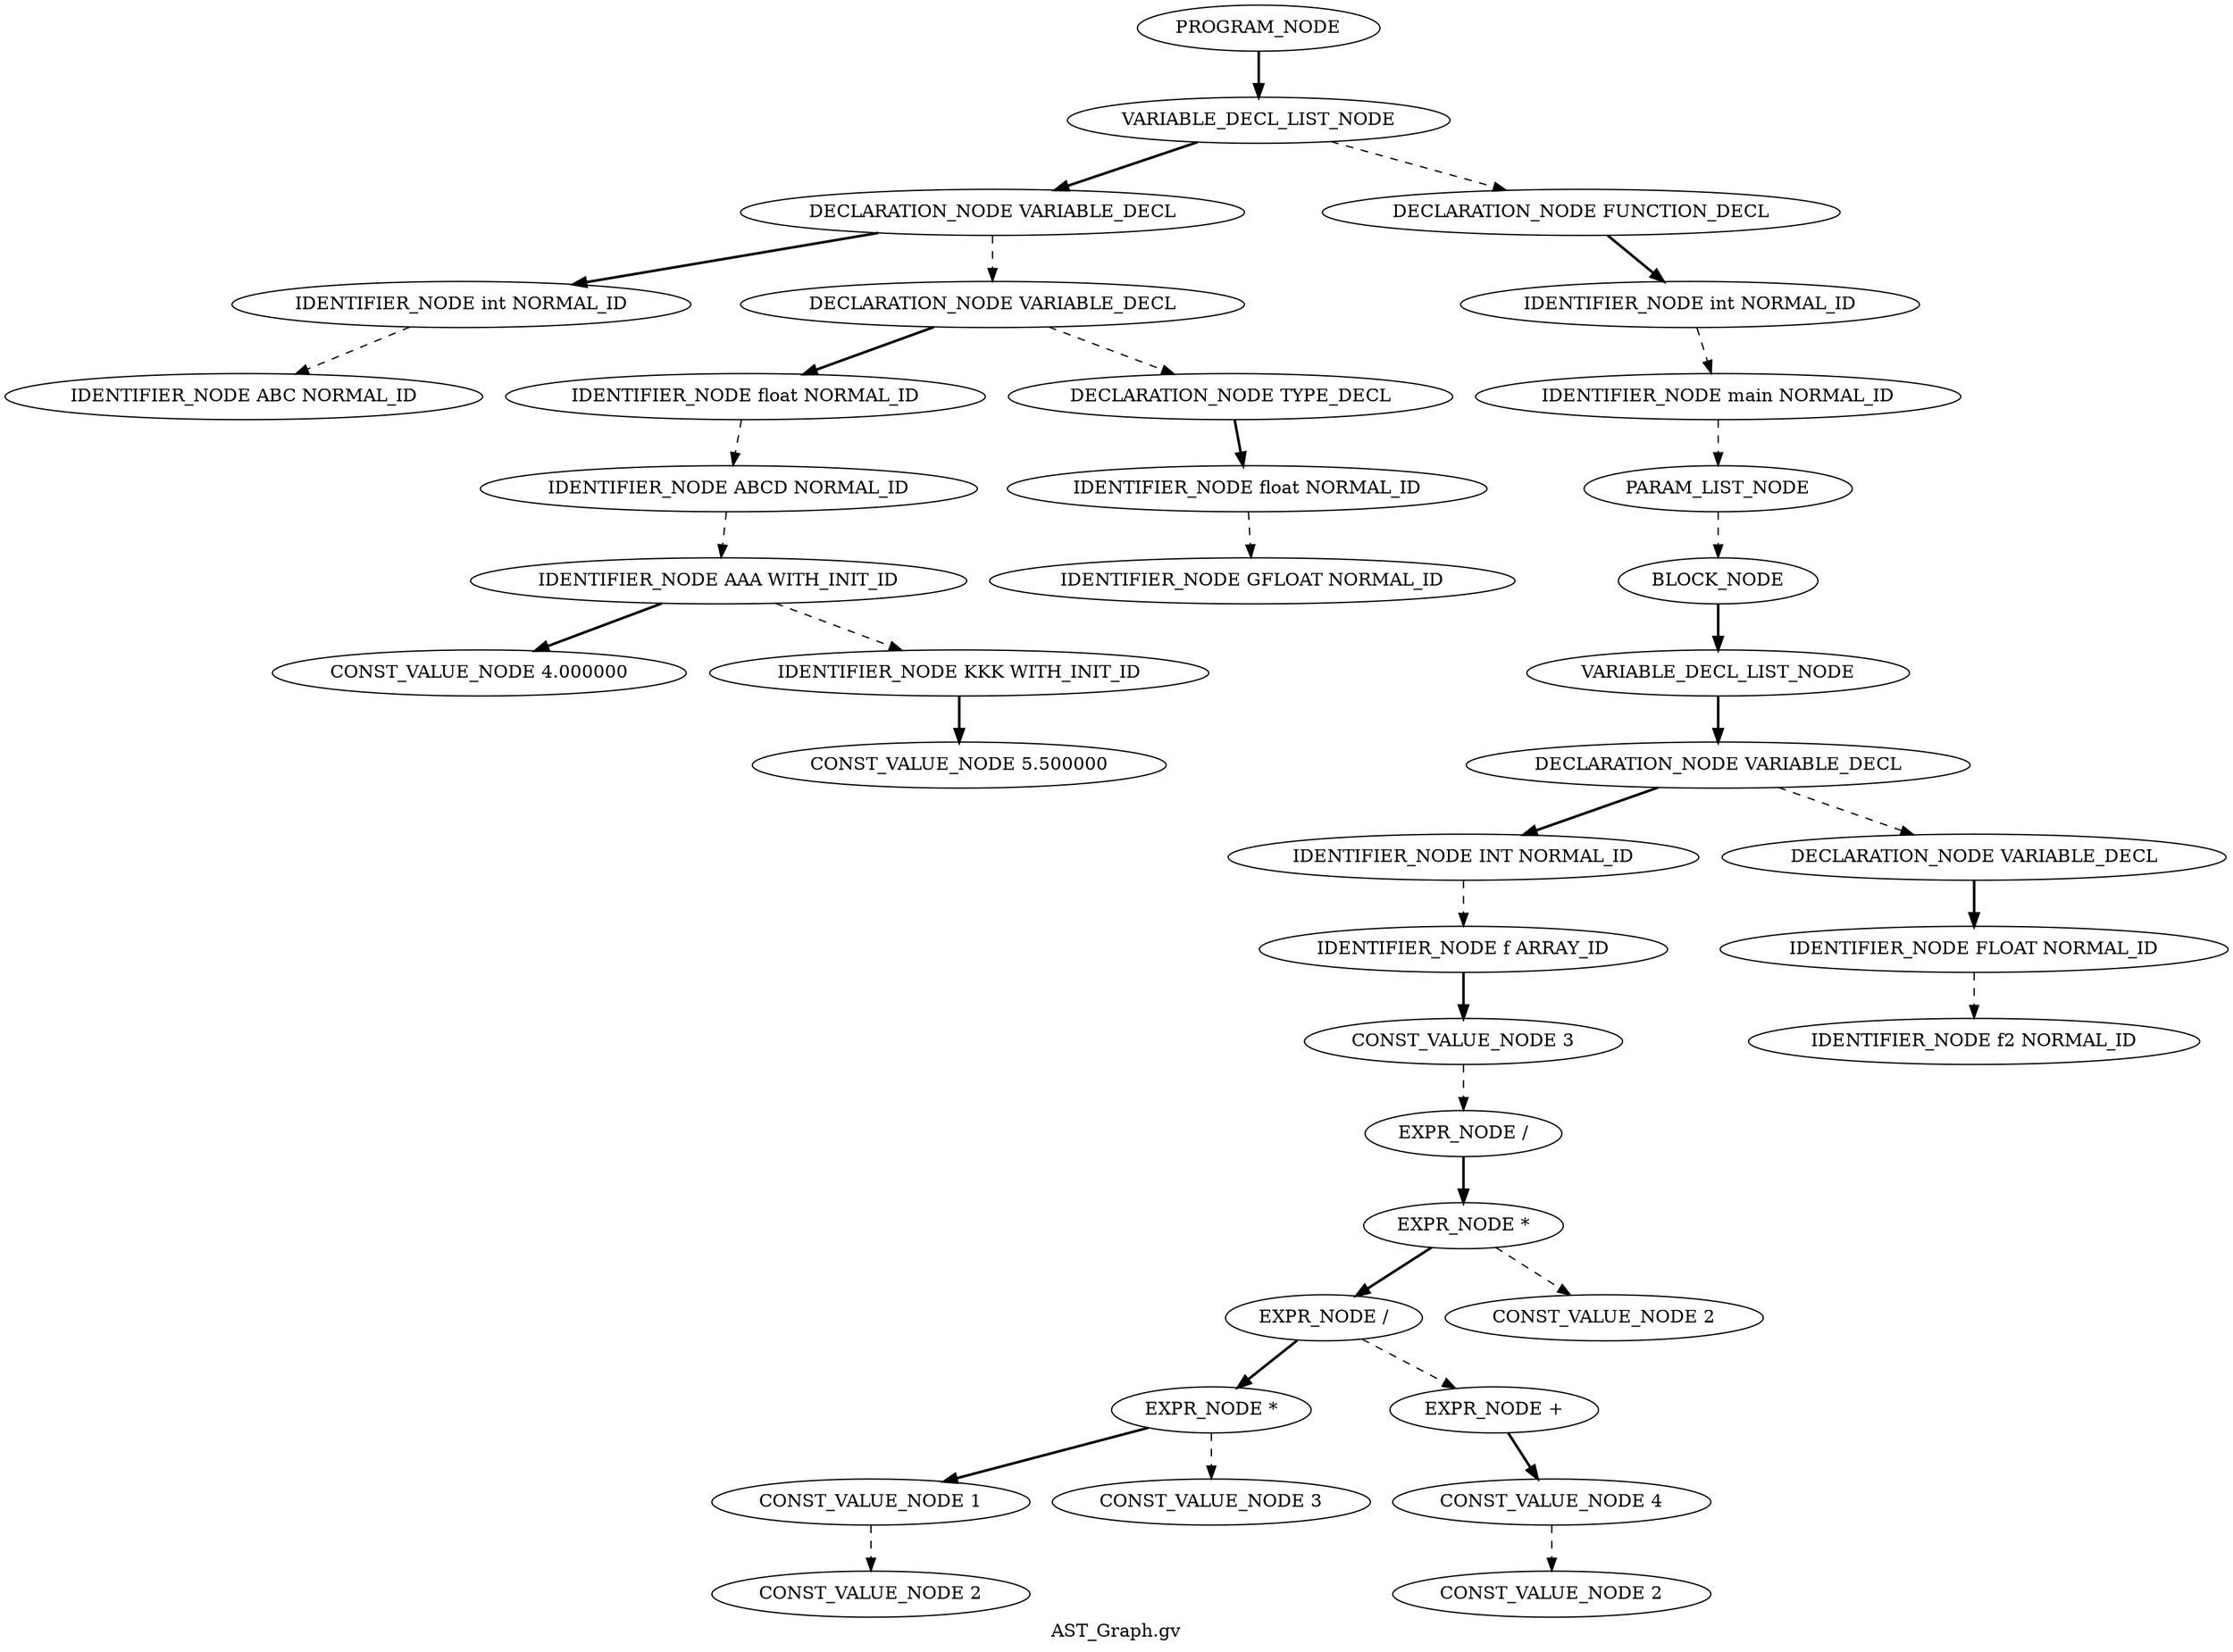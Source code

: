 Digraph AST
{
label = "AST_Graph.gv"
node0 [label ="PROGRAM_NODE"]
node1 [label ="VARIABLE_DECL_LIST_NODE"]
node2 [label ="DECLARATION_NODE VARIABLE_DECL"]
node3 [label ="IDENTIFIER_NODE int NORMAL_ID"]
node4 [label ="IDENTIFIER_NODE ABC NORMAL_ID"]
node3 -> node4 [style = dashed]
node2 -> node3 [style = bold]
node5 [label ="DECLARATION_NODE VARIABLE_DECL"]
node6 [label ="IDENTIFIER_NODE float NORMAL_ID"]
node7 [label ="IDENTIFIER_NODE ABCD NORMAL_ID"]
node8 [label ="IDENTIFIER_NODE AAA WITH_INIT_ID"]
node9 [label ="CONST_VALUE_NODE 4.000000"]
node8 -> node9 [style = bold]
node10 [label ="IDENTIFIER_NODE KKK WITH_INIT_ID"]
node11 [label ="CONST_VALUE_NODE 5.500000"]
node10 -> node11 [style = bold]
node8 -> node10 [style = dashed]
node7 -> node8 [style = dashed]
node6 -> node7 [style = dashed]
node5 -> node6 [style = bold]
node12 [label ="DECLARATION_NODE TYPE_DECL"]
node13 [label ="IDENTIFIER_NODE float NORMAL_ID"]
node14 [label ="IDENTIFIER_NODE GFLOAT NORMAL_ID"]
node13 -> node14 [style = dashed]
node12 -> node13 [style = bold]
node5 -> node12 [style = dashed]
node2 -> node5 [style = dashed]
node1 -> node2 [style = bold]
node15 [label ="DECLARATION_NODE FUNCTION_DECL"]
node16 [label ="IDENTIFIER_NODE int NORMAL_ID"]
node17 [label ="IDENTIFIER_NODE main NORMAL_ID"]
node18 [label ="PARAM_LIST_NODE"]
node19 [label ="BLOCK_NODE"]
node20 [label ="VARIABLE_DECL_LIST_NODE"]
node21 [label ="DECLARATION_NODE VARIABLE_DECL"]
node22 [label ="IDENTIFIER_NODE INT NORMAL_ID"]
node23 [label ="IDENTIFIER_NODE f ARRAY_ID"]
node24 [label ="CONST_VALUE_NODE 3"]
node25 [label ="EXPR_NODE /"]
node26 [label ="EXPR_NODE *"]
node27 [label ="EXPR_NODE /"]
node28 [label ="EXPR_NODE *"]
node29 [label ="CONST_VALUE_NODE 1"]
node30 [label ="CONST_VALUE_NODE 2"]
node29 -> node30 [style = dashed]
node28 -> node29 [style = bold]
node31 [label ="CONST_VALUE_NODE 3"]
node28 -> node31 [style = dashed]
node27 -> node28 [style = bold]
node32 [label ="EXPR_NODE +"]
node33 [label ="CONST_VALUE_NODE 4"]
node34 [label ="CONST_VALUE_NODE 2"]
node33 -> node34 [style = dashed]
node32 -> node33 [style = bold]
node27 -> node32 [style = dashed]
node26 -> node27 [style = bold]
node35 [label ="CONST_VALUE_NODE 2"]
node26 -> node35 [style = dashed]
node25 -> node26 [style = bold]
node24 -> node25 [style = dashed]
node23 -> node24 [style = bold]
node22 -> node23 [style = dashed]
node21 -> node22 [style = bold]
node36 [label ="DECLARATION_NODE VARIABLE_DECL"]
node37 [label ="IDENTIFIER_NODE FLOAT NORMAL_ID"]
node38 [label ="IDENTIFIER_NODE f2 NORMAL_ID"]
node37 -> node38 [style = dashed]
node36 -> node37 [style = bold]
node21 -> node36 [style = dashed]
node20 -> node21 [style = bold]
node19 -> node20 [style = bold]
node18 -> node19 [style = dashed]
node17 -> node18 [style = dashed]
node16 -> node17 [style = dashed]
node15 -> node16 [style = bold]
node1 -> node15 [style = dashed]
node0 -> node1 [style = bold]
}
